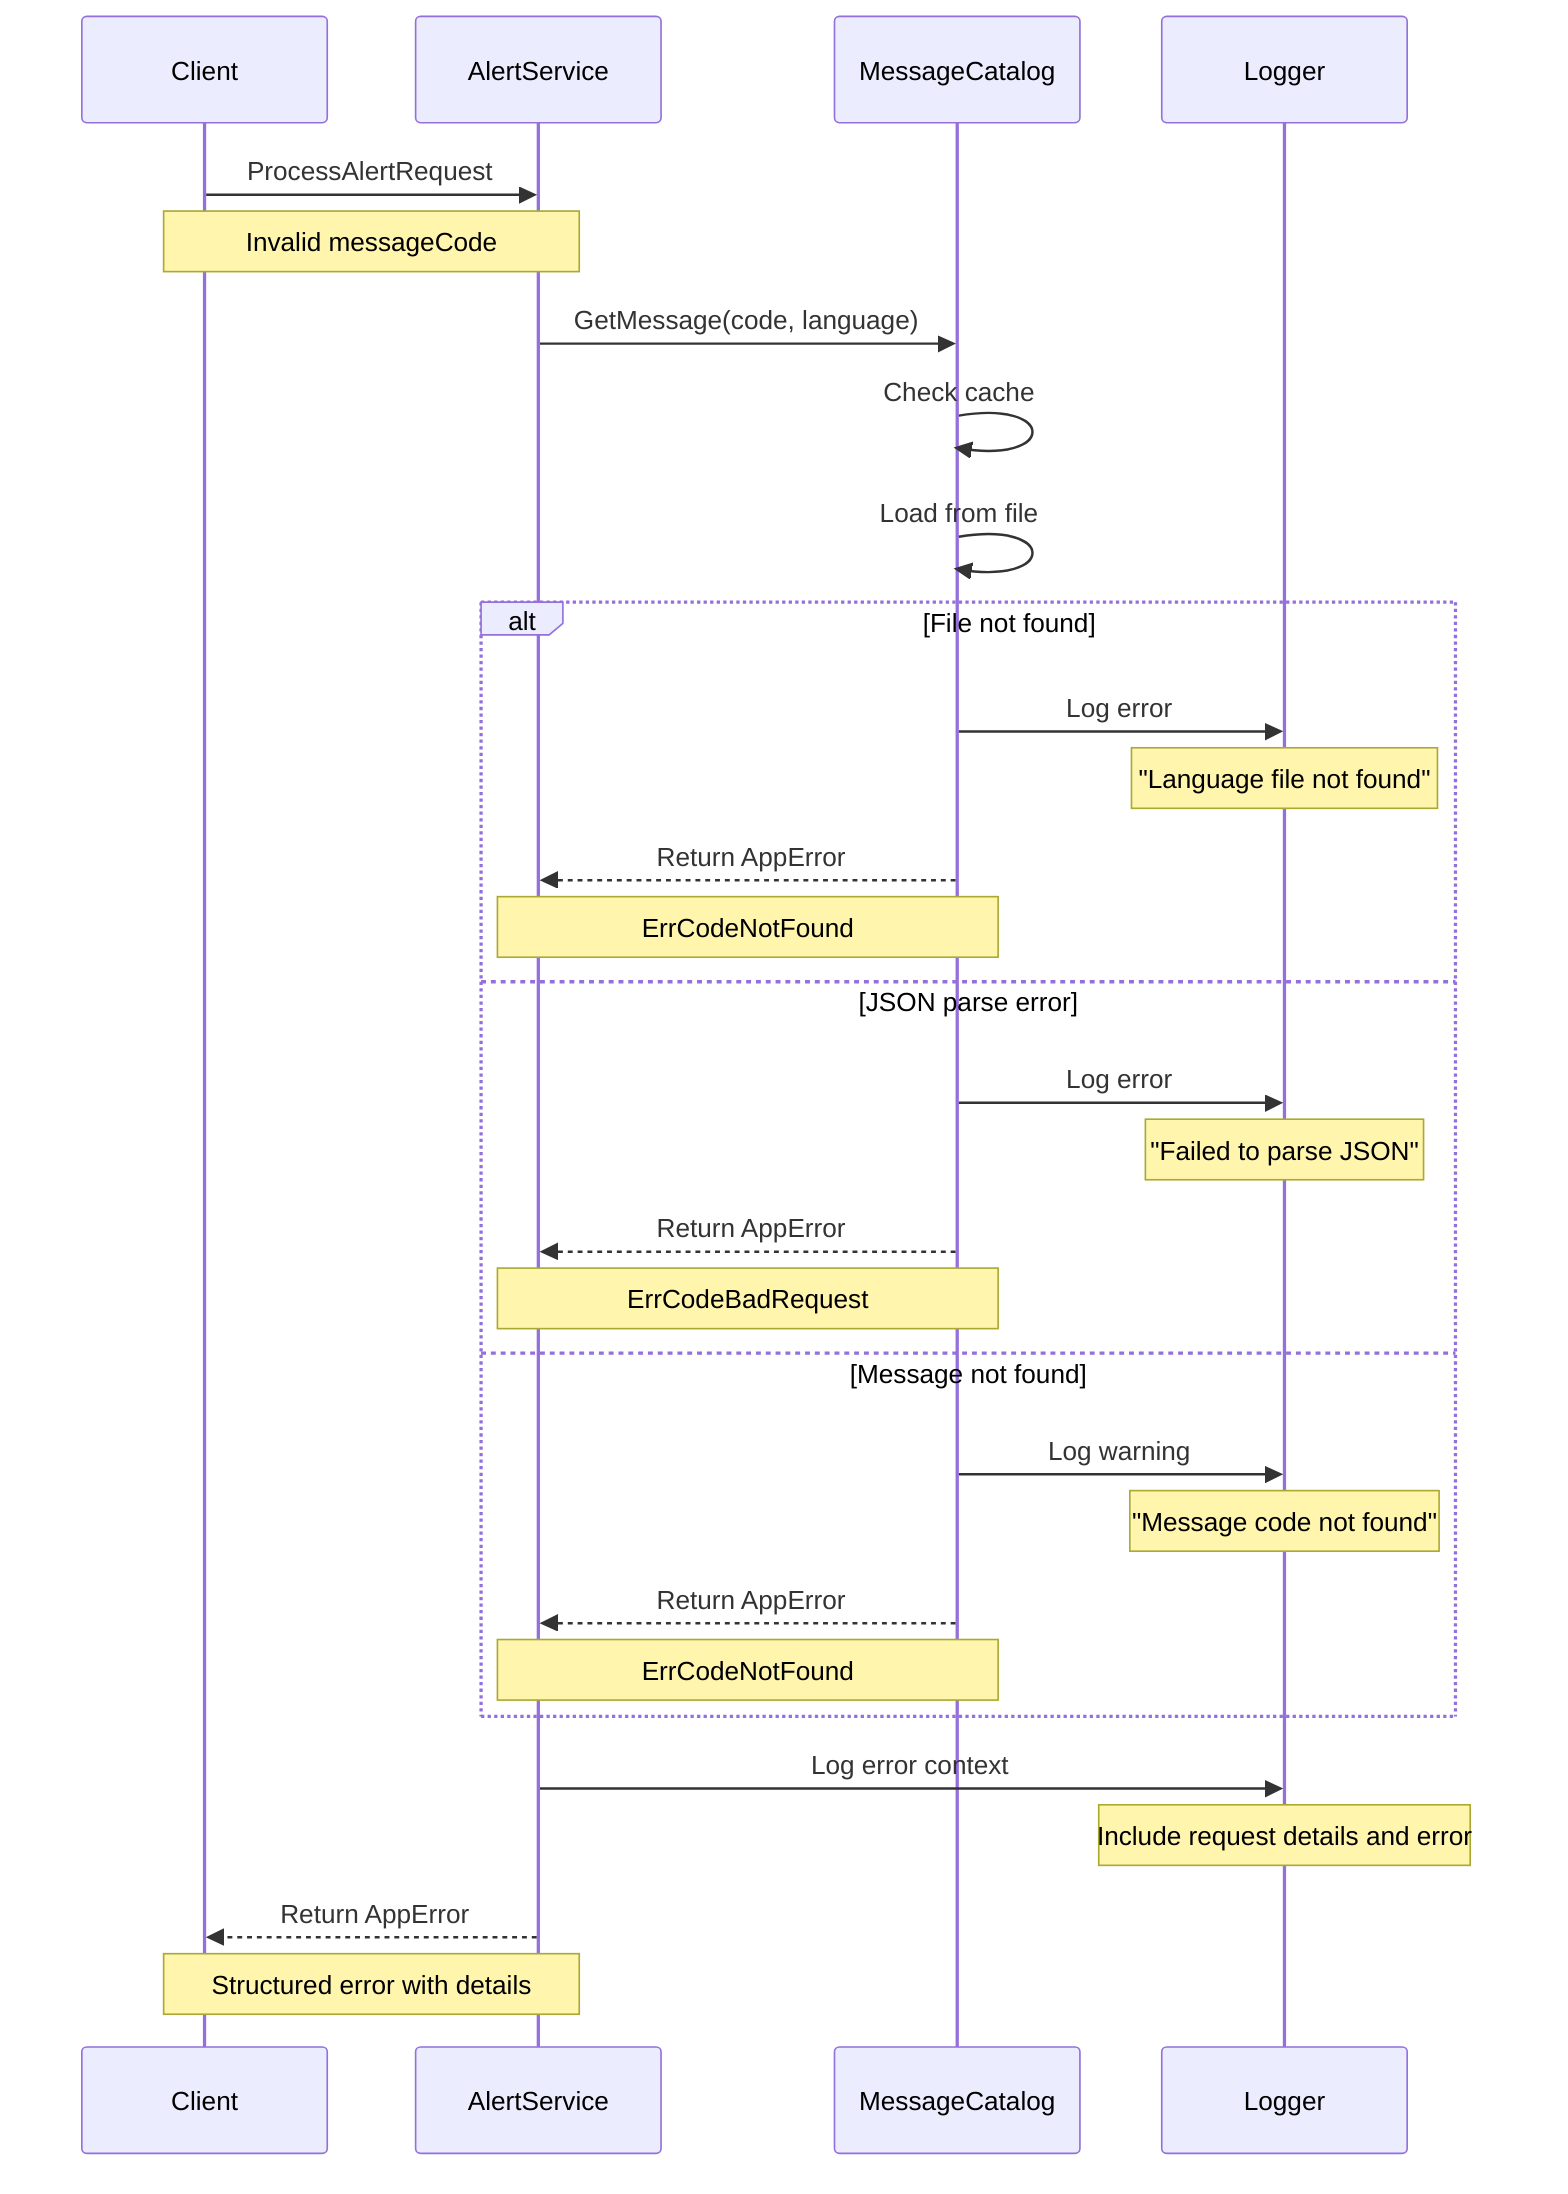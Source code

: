 sequenceDiagram
    participant Client
    participant AlertService
    participant MessageCatalog
    participant Logger
    
    Client->>AlertService: ProcessAlertRequest
    Note over Client,AlertService: Invalid messageCode
    
    AlertService->>MessageCatalog: GetMessage(code, language)
    MessageCatalog->>MessageCatalog: Check cache
    MessageCatalog->>MessageCatalog: Load from file
    
    alt File not found
        MessageCatalog->>Logger: Log error
        Note over Logger: "Language file not found"
        MessageCatalog-->>AlertService: Return AppError
        Note over MessageCatalog,AlertService: ErrCodeNotFound
    else JSON parse error
        MessageCatalog->>Logger: Log error
        Note over Logger: "Failed to parse JSON"
        MessageCatalog-->>AlertService: Return AppError
        Note over MessageCatalog,AlertService: ErrCodeBadRequest
    else Message not found
        MessageCatalog->>Logger: Log warning
        Note over Logger: "Message code not found"
        MessageCatalog-->>AlertService: Return AppError
        Note over MessageCatalog,AlertService: ErrCodeNotFound
    end
    
    AlertService->>Logger: Log error context
    Note over Logger: Include request details and error
    
    AlertService-->>Client: Return AppError
    Note over AlertService,Client: Structured error with details